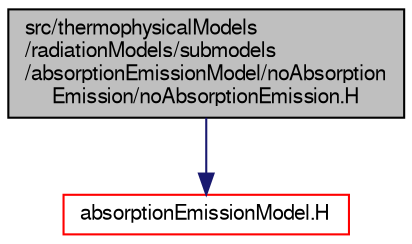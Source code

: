 digraph "src/thermophysicalModels/radiationModels/submodels/absorptionEmissionModel/noAbsorptionEmission/noAbsorptionEmission.H"
{
  bgcolor="transparent";
  edge [fontname="FreeSans",fontsize="10",labelfontname="FreeSans",labelfontsize="10"];
  node [fontname="FreeSans",fontsize="10",shape=record];
  Node0 [label="src/thermophysicalModels\l/radiationModels/submodels\l/absorptionEmissionModel/noAbsorption\lEmission/noAbsorptionEmission.H",height=0.2,width=0.4,color="black", fillcolor="grey75", style="filled", fontcolor="black"];
  Node0 -> Node1 [color="midnightblue",fontsize="10",style="solid",fontname="FreeSans"];
  Node1 [label="absorptionEmissionModel.H",height=0.2,width=0.4,color="red",URL="$a16022.html"];
}
